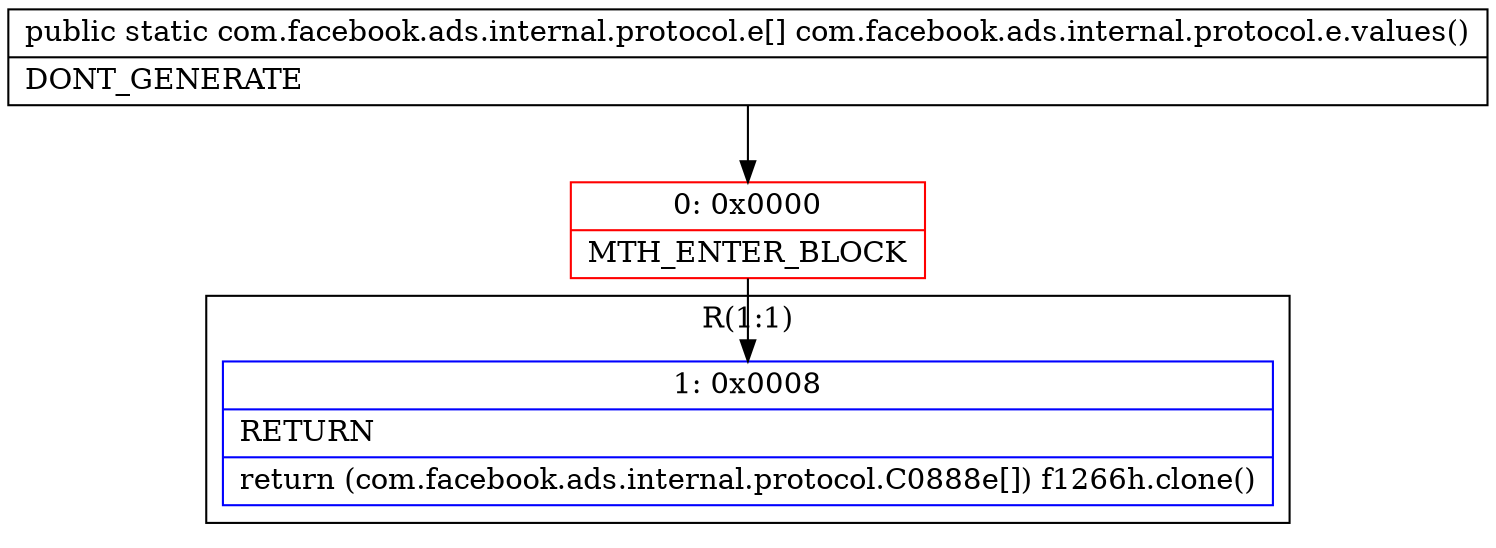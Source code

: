 digraph "CFG forcom.facebook.ads.internal.protocol.e.values()[Lcom\/facebook\/ads\/internal\/protocol\/e;" {
subgraph cluster_Region_318962858 {
label = "R(1:1)";
node [shape=record,color=blue];
Node_1 [shape=record,label="{1\:\ 0x0008|RETURN\l|return (com.facebook.ads.internal.protocol.C0888e[]) f1266h.clone()\l}"];
}
Node_0 [shape=record,color=red,label="{0\:\ 0x0000|MTH_ENTER_BLOCK\l}"];
MethodNode[shape=record,label="{public static com.facebook.ads.internal.protocol.e[] com.facebook.ads.internal.protocol.e.values()  | DONT_GENERATE\l}"];
MethodNode -> Node_0;
Node_0 -> Node_1;
}

